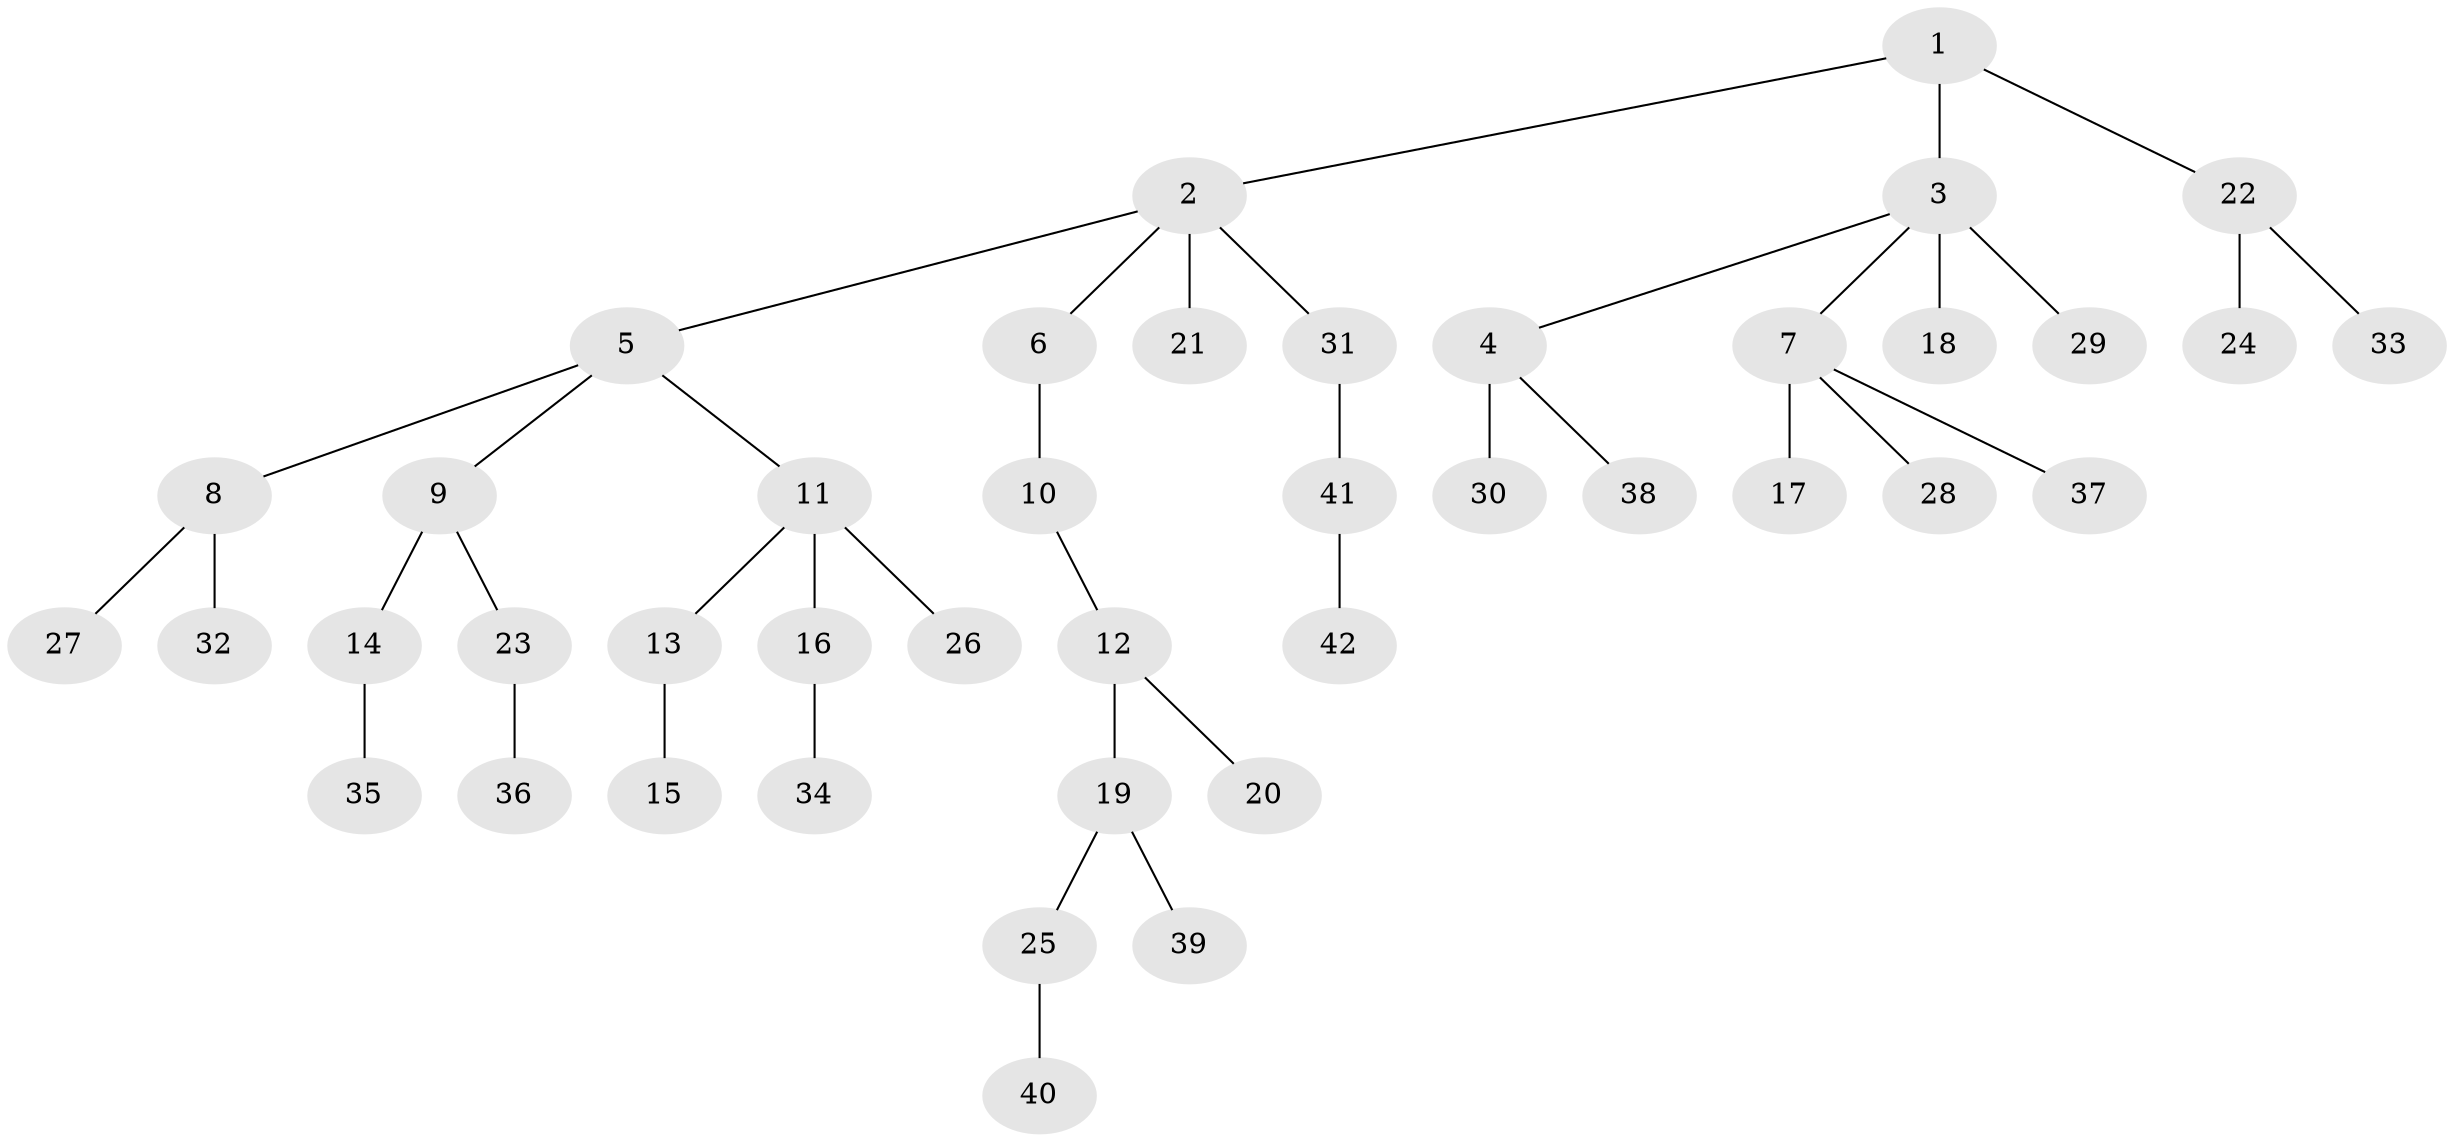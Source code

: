 // original degree distribution, {4: 0.12048192771084337, 5: 0.04819277108433735, 7: 0.012048192771084338, 1: 0.5542168674698795, 6: 0.012048192771084338, 2: 0.21686746987951808, 3: 0.03614457831325301}
// Generated by graph-tools (version 1.1) at 2025/37/03/09/25 02:37:02]
// undirected, 42 vertices, 41 edges
graph export_dot {
graph [start="1"]
  node [color=gray90,style=filled];
  1;
  2;
  3;
  4;
  5;
  6;
  7;
  8;
  9;
  10;
  11;
  12;
  13;
  14;
  15;
  16;
  17;
  18;
  19;
  20;
  21;
  22;
  23;
  24;
  25;
  26;
  27;
  28;
  29;
  30;
  31;
  32;
  33;
  34;
  35;
  36;
  37;
  38;
  39;
  40;
  41;
  42;
  1 -- 2 [weight=1.0];
  1 -- 3 [weight=1.0];
  1 -- 22 [weight=1.0];
  2 -- 5 [weight=1.0];
  2 -- 6 [weight=1.0];
  2 -- 21 [weight=2.0];
  2 -- 31 [weight=1.0];
  3 -- 4 [weight=1.0];
  3 -- 7 [weight=1.0];
  3 -- 18 [weight=1.0];
  3 -- 29 [weight=2.0];
  4 -- 30 [weight=3.0];
  4 -- 38 [weight=1.0];
  5 -- 8 [weight=1.0];
  5 -- 9 [weight=1.0];
  5 -- 11 [weight=1.0];
  6 -- 10 [weight=2.0];
  7 -- 17 [weight=3.0];
  7 -- 28 [weight=1.0];
  7 -- 37 [weight=1.0];
  8 -- 27 [weight=1.0];
  8 -- 32 [weight=1.0];
  9 -- 14 [weight=2.0];
  9 -- 23 [weight=1.0];
  10 -- 12 [weight=1.0];
  11 -- 13 [weight=1.0];
  11 -- 16 [weight=1.0];
  11 -- 26 [weight=2.0];
  12 -- 19 [weight=2.0];
  12 -- 20 [weight=1.0];
  13 -- 15 [weight=2.0];
  14 -- 35 [weight=1.0];
  16 -- 34 [weight=2.0];
  19 -- 25 [weight=1.0];
  19 -- 39 [weight=1.0];
  22 -- 24 [weight=1.0];
  22 -- 33 [weight=1.0];
  23 -- 36 [weight=1.0];
  25 -- 40 [weight=1.0];
  31 -- 41 [weight=2.0];
  41 -- 42 [weight=1.0];
}
